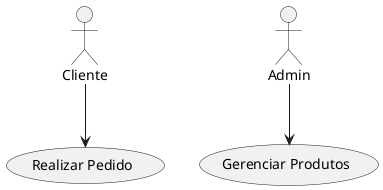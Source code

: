 @startuml
actor Cliente
actor Admin
usecase "Realizar Pedido" as RP
usecase "Gerenciar Produtos" as GP
Cliente --> RP
Admin --> GP
@enduml